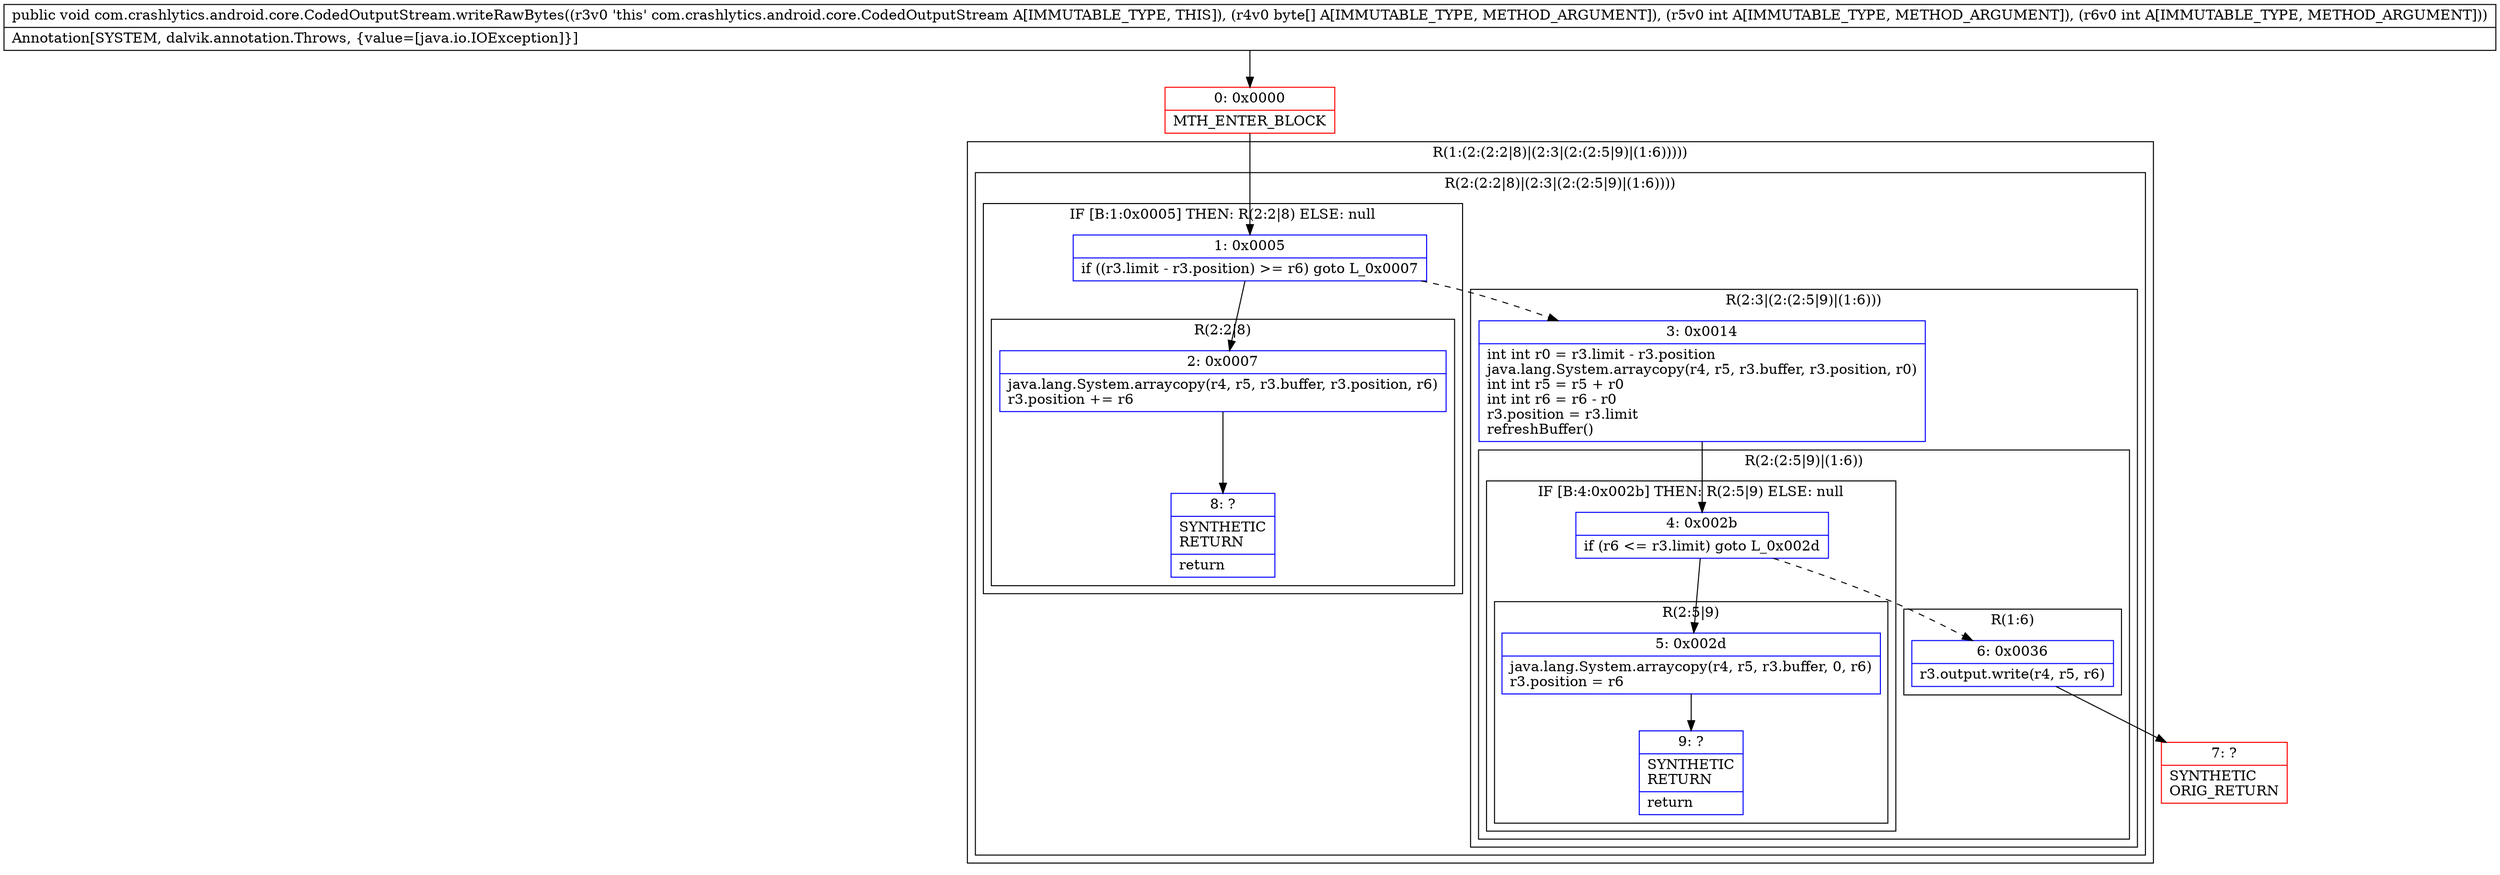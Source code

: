 digraph "CFG forcom.crashlytics.android.core.CodedOutputStream.writeRawBytes([BII)V" {
subgraph cluster_Region_772212140 {
label = "R(1:(2:(2:2|8)|(2:3|(2:(2:5|9)|(1:6)))))";
node [shape=record,color=blue];
subgraph cluster_Region_1532254899 {
label = "R(2:(2:2|8)|(2:3|(2:(2:5|9)|(1:6))))";
node [shape=record,color=blue];
subgraph cluster_IfRegion_1044010825 {
label = "IF [B:1:0x0005] THEN: R(2:2|8) ELSE: null";
node [shape=record,color=blue];
Node_1 [shape=record,label="{1\:\ 0x0005|if ((r3.limit \- r3.position) \>= r6) goto L_0x0007\l}"];
subgraph cluster_Region_1034683319 {
label = "R(2:2|8)";
node [shape=record,color=blue];
Node_2 [shape=record,label="{2\:\ 0x0007|java.lang.System.arraycopy(r4, r5, r3.buffer, r3.position, r6)\lr3.position += r6\l}"];
Node_8 [shape=record,label="{8\:\ ?|SYNTHETIC\lRETURN\l|return\l}"];
}
}
subgraph cluster_Region_184880845 {
label = "R(2:3|(2:(2:5|9)|(1:6)))";
node [shape=record,color=blue];
Node_3 [shape=record,label="{3\:\ 0x0014|int int r0 = r3.limit \- r3.position\ljava.lang.System.arraycopy(r4, r5, r3.buffer, r3.position, r0)\lint int r5 = r5 + r0\lint int r6 = r6 \- r0\lr3.position = r3.limit\lrefreshBuffer()\l}"];
subgraph cluster_Region_722492363 {
label = "R(2:(2:5|9)|(1:6))";
node [shape=record,color=blue];
subgraph cluster_IfRegion_922144461 {
label = "IF [B:4:0x002b] THEN: R(2:5|9) ELSE: null";
node [shape=record,color=blue];
Node_4 [shape=record,label="{4\:\ 0x002b|if (r6 \<= r3.limit) goto L_0x002d\l}"];
subgraph cluster_Region_1035707869 {
label = "R(2:5|9)";
node [shape=record,color=blue];
Node_5 [shape=record,label="{5\:\ 0x002d|java.lang.System.arraycopy(r4, r5, r3.buffer, 0, r6)\lr3.position = r6\l}"];
Node_9 [shape=record,label="{9\:\ ?|SYNTHETIC\lRETURN\l|return\l}"];
}
}
subgraph cluster_Region_2092216871 {
label = "R(1:6)";
node [shape=record,color=blue];
Node_6 [shape=record,label="{6\:\ 0x0036|r3.output.write(r4, r5, r6)\l}"];
}
}
}
}
}
Node_0 [shape=record,color=red,label="{0\:\ 0x0000|MTH_ENTER_BLOCK\l}"];
Node_7 [shape=record,color=red,label="{7\:\ ?|SYNTHETIC\lORIG_RETURN\l}"];
MethodNode[shape=record,label="{public void com.crashlytics.android.core.CodedOutputStream.writeRawBytes((r3v0 'this' com.crashlytics.android.core.CodedOutputStream A[IMMUTABLE_TYPE, THIS]), (r4v0 byte[] A[IMMUTABLE_TYPE, METHOD_ARGUMENT]), (r5v0 int A[IMMUTABLE_TYPE, METHOD_ARGUMENT]), (r6v0 int A[IMMUTABLE_TYPE, METHOD_ARGUMENT]))  | Annotation[SYSTEM, dalvik.annotation.Throws, \{value=[java.io.IOException]\}]\l}"];
MethodNode -> Node_0;
Node_1 -> Node_2;
Node_1 -> Node_3[style=dashed];
Node_2 -> Node_8;
Node_3 -> Node_4;
Node_4 -> Node_5;
Node_4 -> Node_6[style=dashed];
Node_5 -> Node_9;
Node_6 -> Node_7;
Node_0 -> Node_1;
}

